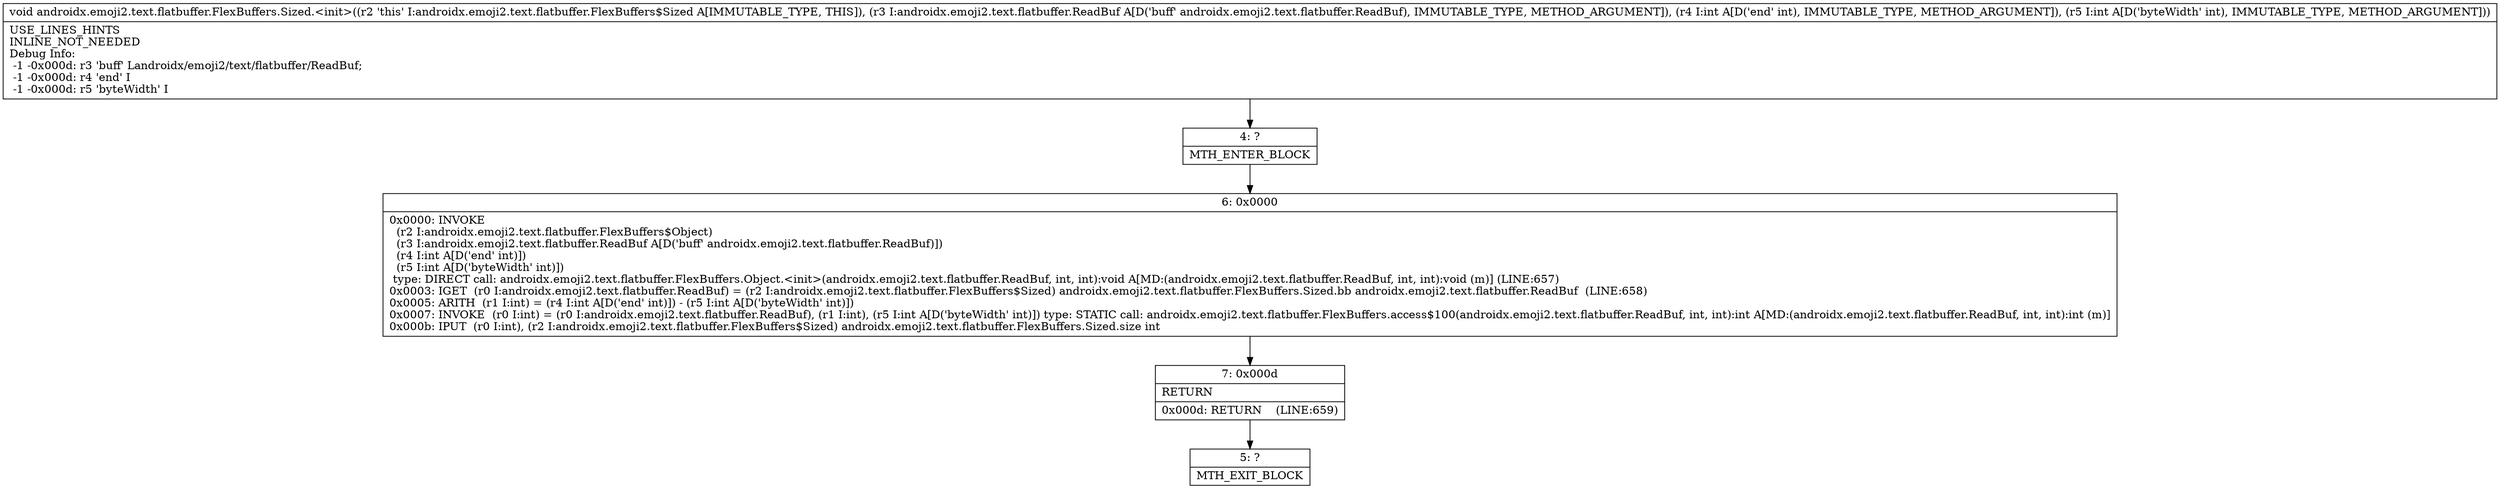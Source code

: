 digraph "CFG forandroidx.emoji2.text.flatbuffer.FlexBuffers.Sized.\<init\>(Landroidx\/emoji2\/text\/flatbuffer\/ReadBuf;II)V" {
Node_4 [shape=record,label="{4\:\ ?|MTH_ENTER_BLOCK\l}"];
Node_6 [shape=record,label="{6\:\ 0x0000|0x0000: INVOKE  \l  (r2 I:androidx.emoji2.text.flatbuffer.FlexBuffers$Object)\l  (r3 I:androidx.emoji2.text.flatbuffer.ReadBuf A[D('buff' androidx.emoji2.text.flatbuffer.ReadBuf)])\l  (r4 I:int A[D('end' int)])\l  (r5 I:int A[D('byteWidth' int)])\l type: DIRECT call: androidx.emoji2.text.flatbuffer.FlexBuffers.Object.\<init\>(androidx.emoji2.text.flatbuffer.ReadBuf, int, int):void A[MD:(androidx.emoji2.text.flatbuffer.ReadBuf, int, int):void (m)] (LINE:657)\l0x0003: IGET  (r0 I:androidx.emoji2.text.flatbuffer.ReadBuf) = (r2 I:androidx.emoji2.text.flatbuffer.FlexBuffers$Sized) androidx.emoji2.text.flatbuffer.FlexBuffers.Sized.bb androidx.emoji2.text.flatbuffer.ReadBuf  (LINE:658)\l0x0005: ARITH  (r1 I:int) = (r4 I:int A[D('end' int)]) \- (r5 I:int A[D('byteWidth' int)]) \l0x0007: INVOKE  (r0 I:int) = (r0 I:androidx.emoji2.text.flatbuffer.ReadBuf), (r1 I:int), (r5 I:int A[D('byteWidth' int)]) type: STATIC call: androidx.emoji2.text.flatbuffer.FlexBuffers.access$100(androidx.emoji2.text.flatbuffer.ReadBuf, int, int):int A[MD:(androidx.emoji2.text.flatbuffer.ReadBuf, int, int):int (m)]\l0x000b: IPUT  (r0 I:int), (r2 I:androidx.emoji2.text.flatbuffer.FlexBuffers$Sized) androidx.emoji2.text.flatbuffer.FlexBuffers.Sized.size int \l}"];
Node_7 [shape=record,label="{7\:\ 0x000d|RETURN\l|0x000d: RETURN    (LINE:659)\l}"];
Node_5 [shape=record,label="{5\:\ ?|MTH_EXIT_BLOCK\l}"];
MethodNode[shape=record,label="{void androidx.emoji2.text.flatbuffer.FlexBuffers.Sized.\<init\>((r2 'this' I:androidx.emoji2.text.flatbuffer.FlexBuffers$Sized A[IMMUTABLE_TYPE, THIS]), (r3 I:androidx.emoji2.text.flatbuffer.ReadBuf A[D('buff' androidx.emoji2.text.flatbuffer.ReadBuf), IMMUTABLE_TYPE, METHOD_ARGUMENT]), (r4 I:int A[D('end' int), IMMUTABLE_TYPE, METHOD_ARGUMENT]), (r5 I:int A[D('byteWidth' int), IMMUTABLE_TYPE, METHOD_ARGUMENT]))  | USE_LINES_HINTS\lINLINE_NOT_NEEDED\lDebug Info:\l  \-1 \-0x000d: r3 'buff' Landroidx\/emoji2\/text\/flatbuffer\/ReadBuf;\l  \-1 \-0x000d: r4 'end' I\l  \-1 \-0x000d: r5 'byteWidth' I\l}"];
MethodNode -> Node_4;Node_4 -> Node_6;
Node_6 -> Node_7;
Node_7 -> Node_5;
}

